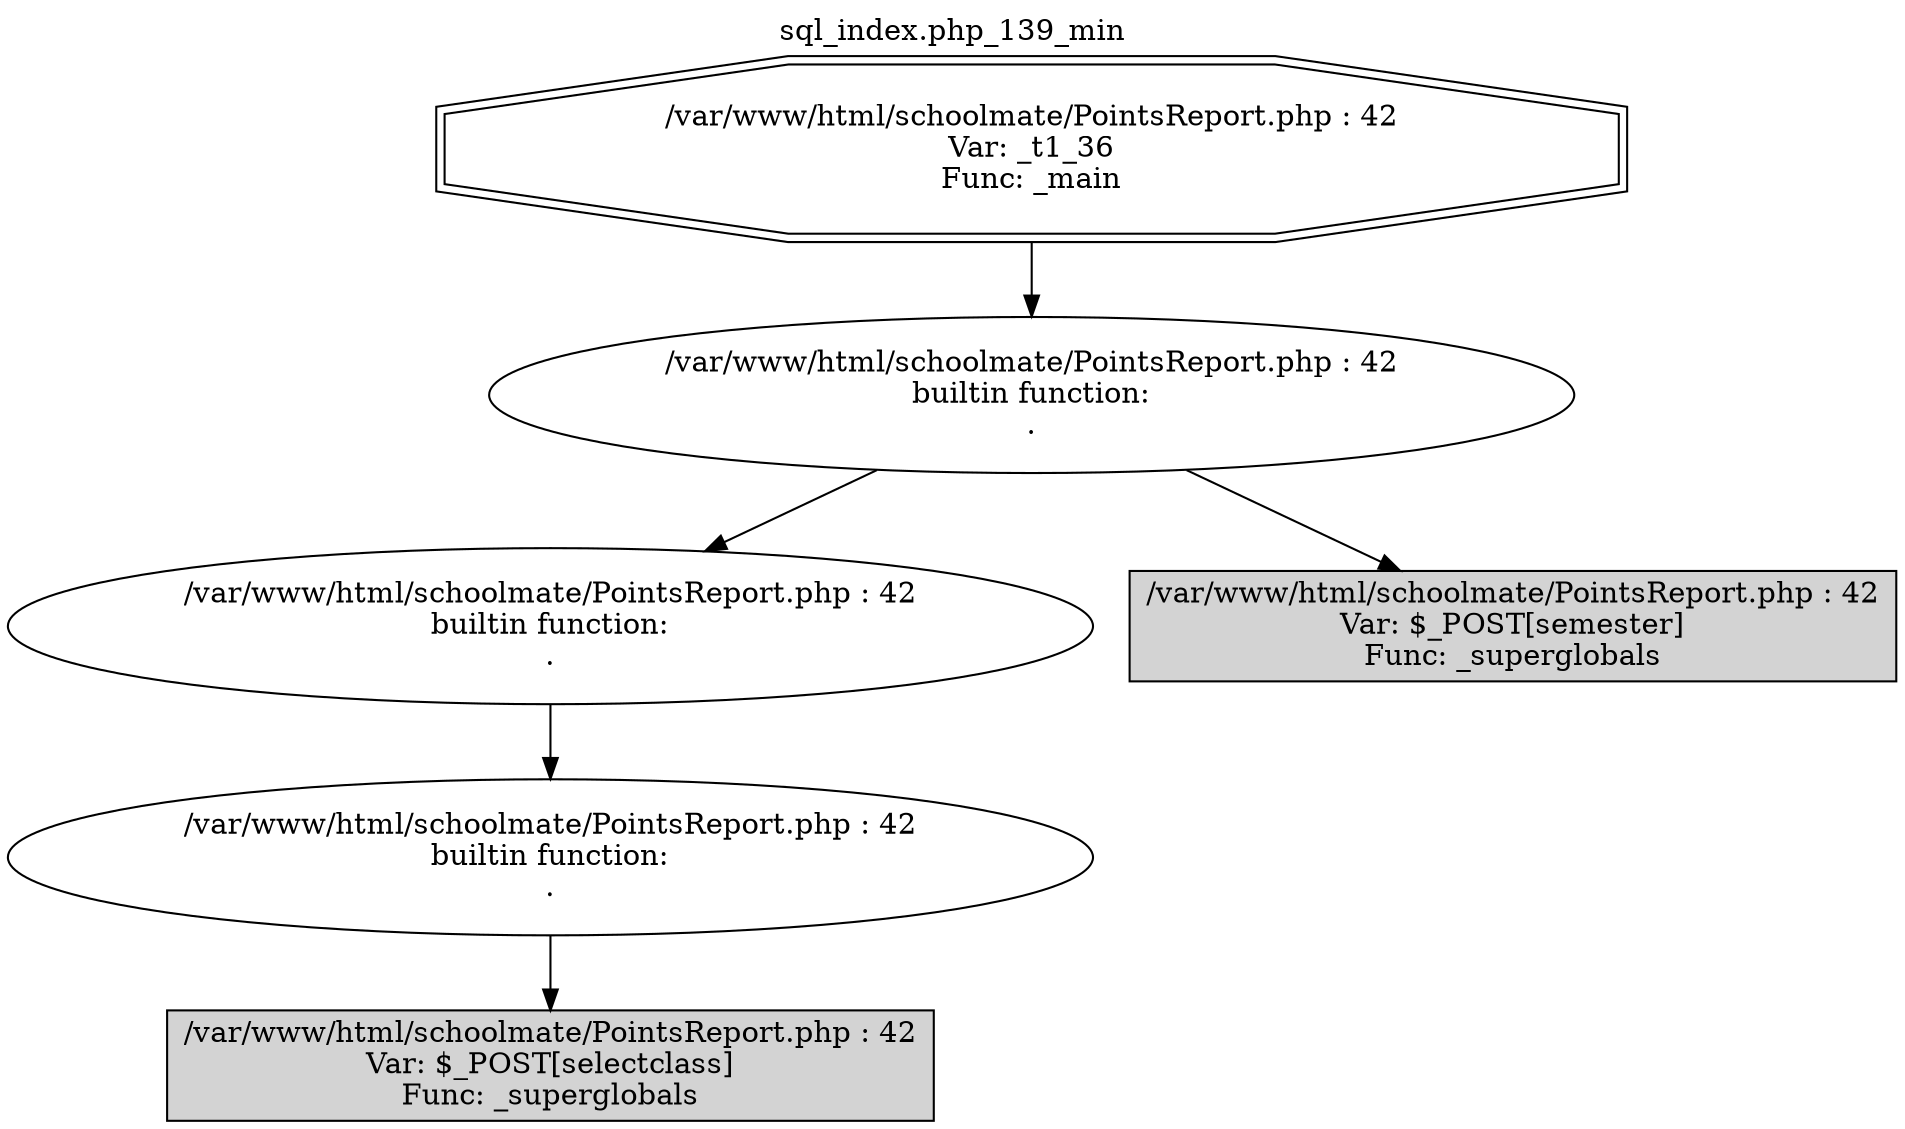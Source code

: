 digraph cfg {
  label="sql_index.php_139_min";
  labelloc=t;
  n1 [shape=doubleoctagon, label="/var/www/html/schoolmate/PointsReport.php : 42\nVar: _t1_36\nFunc: _main\n"];
  n2 [shape=ellipse, label="/var/www/html/schoolmate/PointsReport.php : 42\nbuiltin function:\n.\n"];
  n3 [shape=ellipse, label="/var/www/html/schoolmate/PointsReport.php : 42\nbuiltin function:\n.\n"];
  n4 [shape=ellipse, label="/var/www/html/schoolmate/PointsReport.php : 42\nbuiltin function:\n.\n"];
  n5 [shape=box, label="/var/www/html/schoolmate/PointsReport.php : 42\nVar: $_POST[selectclass]\nFunc: _superglobals\n",style=filled];
  n6 [shape=box, label="/var/www/html/schoolmate/PointsReport.php : 42\nVar: $_POST[semester]\nFunc: _superglobals\n",style=filled];
  n1 -> n2;
  n2 -> n3;
  n2 -> n6;
  n3 -> n4;
  n4 -> n5;
}
